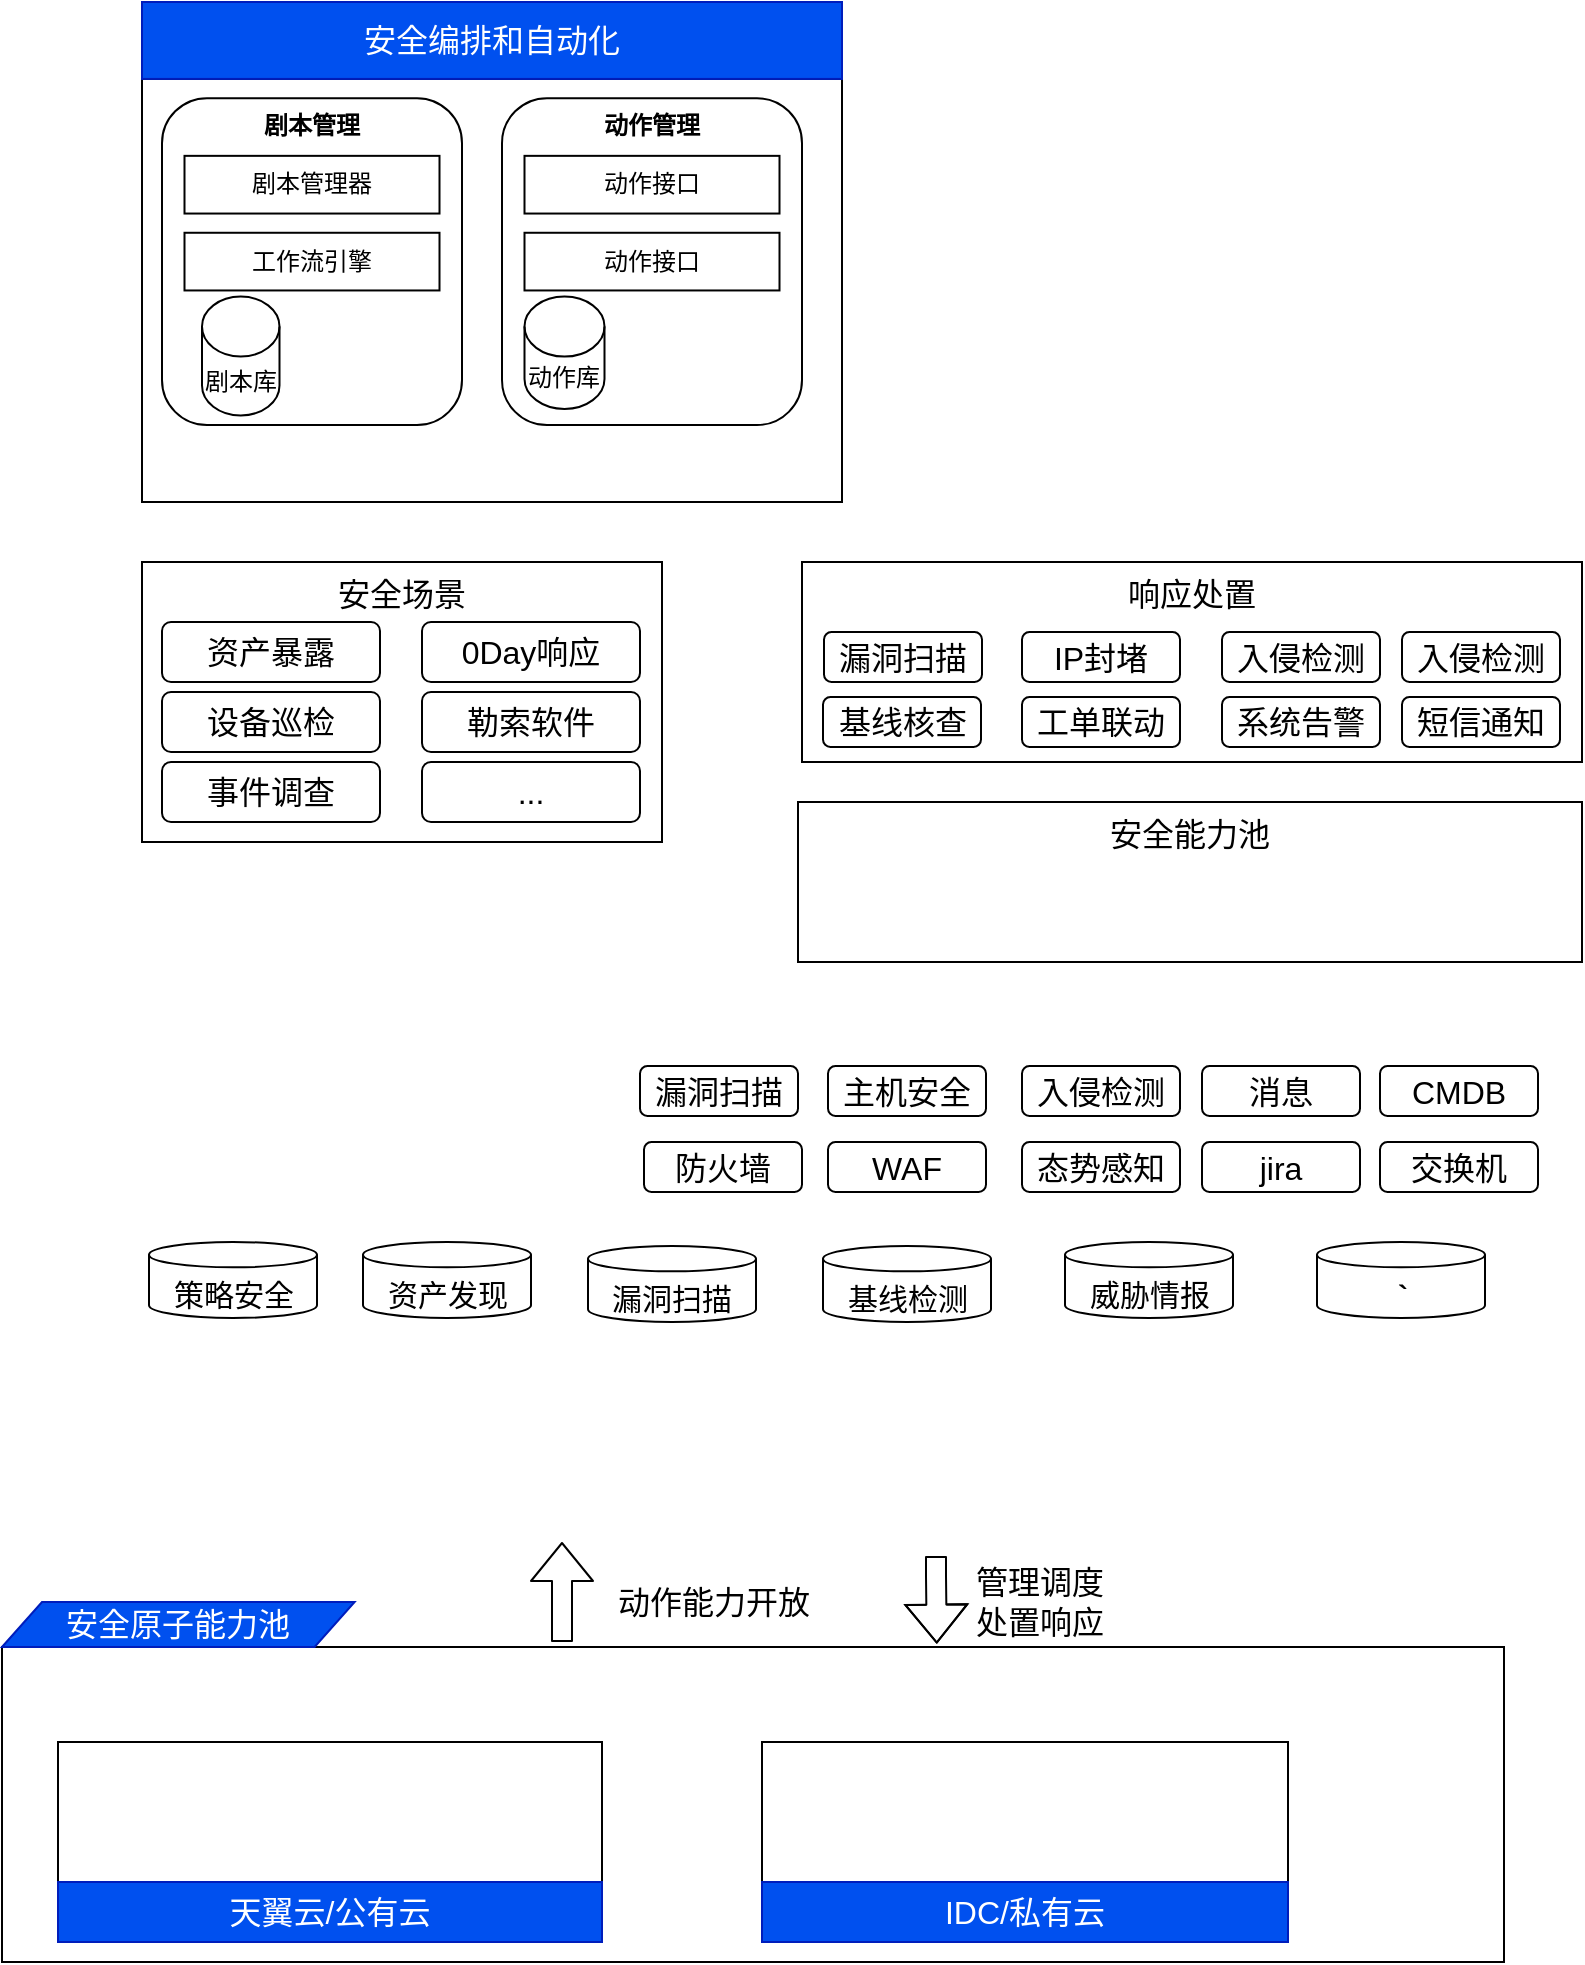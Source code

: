 <mxfile version="14.4.3" type="github">
  <diagram id="lgXi9MjqHc_8DvUxfvyU" name="Page-1">
    <mxGraphModel dx="981" dy="549" grid="1" gridSize="10" guides="1" tooltips="1" connect="1" arrows="1" fold="1" page="1" pageScale="1" pageWidth="827" pageHeight="1169" math="0" shadow="0">
      <root>
        <mxCell id="0" />
        <mxCell id="1" parent="0" />
        <mxCell id="vRhrMkSg3RcB3QoWlwg8-4" value="" style="group;fontStyle=1;fontSize=15;" vertex="1" connectable="0" parent="1">
          <mxGeometry x="100" y="40" width="350" height="250" as="geometry" />
        </mxCell>
        <mxCell id="vRhrMkSg3RcB3QoWlwg8-2" value="" style="rounded=0;whiteSpace=wrap;html=1;" vertex="1" parent="vRhrMkSg3RcB3QoWlwg8-4">
          <mxGeometry y="38.462" width="350" height="211.538" as="geometry" />
        </mxCell>
        <mxCell id="vRhrMkSg3RcB3QoWlwg8-3" value="安全编排和自动化" style="rounded=0;whiteSpace=wrap;html=1;fillColor=#0050ef;strokeColor=#001DBC;fontColor=#ffffff;fontSize=16;" vertex="1" parent="vRhrMkSg3RcB3QoWlwg8-4">
          <mxGeometry width="350" height="38.462" as="geometry" />
        </mxCell>
        <mxCell id="vRhrMkSg3RcB3QoWlwg8-5" value="剧本管理" style="rounded=1;whiteSpace=wrap;html=1;verticalAlign=top;fontStyle=1" vertex="1" parent="vRhrMkSg3RcB3QoWlwg8-4">
          <mxGeometry x="10" y="48.077" width="150" height="163.462" as="geometry" />
        </mxCell>
        <mxCell id="vRhrMkSg3RcB3QoWlwg8-6" value="剧本管理器" style="rounded=0;whiteSpace=wrap;html=1;" vertex="1" parent="vRhrMkSg3RcB3QoWlwg8-4">
          <mxGeometry x="21.25" y="76.923" width="127.5" height="28.846" as="geometry" />
        </mxCell>
        <mxCell id="vRhrMkSg3RcB3QoWlwg8-7" value="工作流引擎" style="rounded=0;whiteSpace=wrap;html=1;" vertex="1" parent="vRhrMkSg3RcB3QoWlwg8-4">
          <mxGeometry x="21.25" y="115.385" width="127.5" height="28.846" as="geometry" />
        </mxCell>
        <mxCell id="vRhrMkSg3RcB3QoWlwg8-15" value="剧本库" style="shape=cylinder3;whiteSpace=wrap;html=1;boundedLbl=1;backgroundOutline=1;size=15;" vertex="1" parent="vRhrMkSg3RcB3QoWlwg8-4">
          <mxGeometry x="30" y="147.31" width="38.75" height="59.42" as="geometry" />
        </mxCell>
        <mxCell id="vRhrMkSg3RcB3QoWlwg8-16" value="动作管理" style="rounded=1;whiteSpace=wrap;html=1;verticalAlign=top;fontStyle=1" vertex="1" parent="vRhrMkSg3RcB3QoWlwg8-4">
          <mxGeometry x="180" y="48.077" width="150" height="163.462" as="geometry" />
        </mxCell>
        <mxCell id="vRhrMkSg3RcB3QoWlwg8-18" value="动作接口" style="rounded=0;whiteSpace=wrap;html=1;" vertex="1" parent="vRhrMkSg3RcB3QoWlwg8-4">
          <mxGeometry x="191.25" y="115.385" width="127.5" height="28.846" as="geometry" />
        </mxCell>
        <mxCell id="vRhrMkSg3RcB3QoWlwg8-19" value="动作库" style="shape=cylinder3;whiteSpace=wrap;html=1;boundedLbl=1;backgroundOutline=1;size=15;" vertex="1" parent="vRhrMkSg3RcB3QoWlwg8-4">
          <mxGeometry x="191.25" y="147.31" width="40" height="56.15" as="geometry" />
        </mxCell>
        <mxCell id="vRhrMkSg3RcB3QoWlwg8-20" value="动作接口" style="rounded=0;whiteSpace=wrap;html=1;" vertex="1" parent="vRhrMkSg3RcB3QoWlwg8-4">
          <mxGeometry x="191.25" y="76.923" width="127.5" height="28.846" as="geometry" />
        </mxCell>
        <mxCell id="vRhrMkSg3RcB3QoWlwg8-21" value="安全场景" style="rounded=0;whiteSpace=wrap;html=1;fontSize=16;verticalAlign=top;" vertex="1" parent="1">
          <mxGeometry x="100" y="320" width="260" height="140" as="geometry" />
        </mxCell>
        <mxCell id="vRhrMkSg3RcB3QoWlwg8-22" value="事件调查" style="rounded=1;whiteSpace=wrap;html=1;fontSize=16;" vertex="1" parent="1">
          <mxGeometry x="110" y="420" width="109" height="30" as="geometry" />
        </mxCell>
        <mxCell id="vRhrMkSg3RcB3QoWlwg8-23" value="设备巡检" style="rounded=1;whiteSpace=wrap;html=1;fontSize=16;" vertex="1" parent="1">
          <mxGeometry x="110" y="385" width="109" height="30" as="geometry" />
        </mxCell>
        <mxCell id="vRhrMkSg3RcB3QoWlwg8-24" value="资产暴露" style="rounded=1;whiteSpace=wrap;html=1;fontSize=16;" vertex="1" parent="1">
          <mxGeometry x="110" y="350" width="109" height="30" as="geometry" />
        </mxCell>
        <mxCell id="vRhrMkSg3RcB3QoWlwg8-25" value="0Day响应" style="rounded=1;whiteSpace=wrap;html=1;fontSize=16;" vertex="1" parent="1">
          <mxGeometry x="240" y="350" width="109" height="30" as="geometry" />
        </mxCell>
        <mxCell id="vRhrMkSg3RcB3QoWlwg8-26" value="勒索软件" style="rounded=1;whiteSpace=wrap;html=1;fontSize=16;" vertex="1" parent="1">
          <mxGeometry x="240" y="385" width="109" height="30" as="geometry" />
        </mxCell>
        <mxCell id="vRhrMkSg3RcB3QoWlwg8-27" value="..." style="rounded=1;whiteSpace=wrap;html=1;fontSize=16;" vertex="1" parent="1">
          <mxGeometry x="240" y="420" width="109" height="30" as="geometry" />
        </mxCell>
        <mxCell id="vRhrMkSg3RcB3QoWlwg8-28" value="响应处置" style="rounded=0;whiteSpace=wrap;html=1;fontSize=16;verticalAlign=top;" vertex="1" parent="1">
          <mxGeometry x="430" y="320" width="390" height="100" as="geometry" />
        </mxCell>
        <mxCell id="vRhrMkSg3RcB3QoWlwg8-30" value="安全能力池" style="rounded=0;whiteSpace=wrap;html=1;fontSize=16;verticalAlign=top;" vertex="1" parent="1">
          <mxGeometry x="428" y="440" width="392" height="80" as="geometry" />
        </mxCell>
        <mxCell id="vRhrMkSg3RcB3QoWlwg8-31" value="策略安全" style="strokeWidth=1;html=1;shape=mxgraph.flowchart.database;whiteSpace=wrap;fontSize=15;verticalAlign=bottom;" vertex="1" parent="1">
          <mxGeometry x="103.5" y="660" width="84" height="38" as="geometry" />
        </mxCell>
        <mxCell id="vRhrMkSg3RcB3QoWlwg8-32" value="资产发现" style="strokeWidth=1;html=1;shape=mxgraph.flowchart.database;whiteSpace=wrap;fontSize=15;verticalAlign=bottom;" vertex="1" parent="1">
          <mxGeometry x="210.5" y="660" width="84" height="38" as="geometry" />
        </mxCell>
        <mxCell id="vRhrMkSg3RcB3QoWlwg8-33" value="漏洞扫描" style="strokeWidth=1;html=1;shape=mxgraph.flowchart.database;whiteSpace=wrap;fontSize=15;verticalAlign=bottom;" vertex="1" parent="1">
          <mxGeometry x="323" y="662" width="84" height="38" as="geometry" />
        </mxCell>
        <mxCell id="vRhrMkSg3RcB3QoWlwg8-34" value="基线检测" style="strokeWidth=1;html=1;shape=mxgraph.flowchart.database;whiteSpace=wrap;fontSize=15;verticalAlign=bottom;" vertex="1" parent="1">
          <mxGeometry x="440.5" y="662" width="84" height="38" as="geometry" />
        </mxCell>
        <mxCell id="vRhrMkSg3RcB3QoWlwg8-35" value="威胁情报" style="strokeWidth=1;html=1;shape=mxgraph.flowchart.database;whiteSpace=wrap;fontSize=15;verticalAlign=bottom;" vertex="1" parent="1">
          <mxGeometry x="561.5" y="660" width="84" height="38" as="geometry" />
        </mxCell>
        <mxCell id="vRhrMkSg3RcB3QoWlwg8-36" value="&lt;b&gt;```&lt;/b&gt;" style="strokeWidth=1;html=1;shape=mxgraph.flowchart.database;whiteSpace=wrap;fontSize=15;verticalAlign=bottom;" vertex="1" parent="1">
          <mxGeometry x="687.5" y="660" width="84" height="38" as="geometry" />
        </mxCell>
        <mxCell id="vRhrMkSg3RcB3QoWlwg8-37" value="漏洞扫描" style="rounded=1;whiteSpace=wrap;html=1;fontSize=16;" vertex="1" parent="1">
          <mxGeometry x="441" y="355" width="79" height="25" as="geometry" />
        </mxCell>
        <mxCell id="vRhrMkSg3RcB3QoWlwg8-38" value="基线核查" style="rounded=1;whiteSpace=wrap;html=1;fontSize=16;" vertex="1" parent="1">
          <mxGeometry x="440.5" y="387.5" width="79" height="25" as="geometry" />
        </mxCell>
        <mxCell id="vRhrMkSg3RcB3QoWlwg8-39" value="IP封堵" style="rounded=1;whiteSpace=wrap;html=1;fontSize=16;" vertex="1" parent="1">
          <mxGeometry x="540" y="355" width="79" height="25" as="geometry" />
        </mxCell>
        <mxCell id="vRhrMkSg3RcB3QoWlwg8-40" value="工单联动" style="rounded=1;whiteSpace=wrap;html=1;fontSize=16;" vertex="1" parent="1">
          <mxGeometry x="540" y="387.5" width="79" height="25" as="geometry" />
        </mxCell>
        <mxCell id="vRhrMkSg3RcB3QoWlwg8-42" value="入侵检测" style="rounded=1;whiteSpace=wrap;html=1;fontSize=16;" vertex="1" parent="1">
          <mxGeometry x="640" y="355" width="79" height="25" as="geometry" />
        </mxCell>
        <mxCell id="vRhrMkSg3RcB3QoWlwg8-43" value="系统告警" style="rounded=1;whiteSpace=wrap;html=1;fontSize=16;" vertex="1" parent="1">
          <mxGeometry x="640" y="387.5" width="79" height="25" as="geometry" />
        </mxCell>
        <mxCell id="vRhrMkSg3RcB3QoWlwg8-44" value="入侵检测" style="rounded=1;whiteSpace=wrap;html=1;fontSize=16;" vertex="1" parent="1">
          <mxGeometry x="730" y="355" width="79" height="25" as="geometry" />
        </mxCell>
        <mxCell id="vRhrMkSg3RcB3QoWlwg8-46" value="漏洞扫描" style="rounded=1;whiteSpace=wrap;html=1;fontSize=16;" vertex="1" parent="1">
          <mxGeometry x="349" y="572" width="79" height="25" as="geometry" />
        </mxCell>
        <mxCell id="vRhrMkSg3RcB3QoWlwg8-47" value="主机安全" style="rounded=1;whiteSpace=wrap;html=1;fontSize=16;" vertex="1" parent="1">
          <mxGeometry x="443" y="572" width="79" height="25" as="geometry" />
        </mxCell>
        <mxCell id="vRhrMkSg3RcB3QoWlwg8-48" value="入侵检测" style="rounded=1;whiteSpace=wrap;html=1;fontSize=16;" vertex="1" parent="1">
          <mxGeometry x="540" y="572" width="79" height="25" as="geometry" />
        </mxCell>
        <mxCell id="vRhrMkSg3RcB3QoWlwg8-49" value="消息" style="rounded=1;whiteSpace=wrap;html=1;fontSize=16;" vertex="1" parent="1">
          <mxGeometry x="630" y="572" width="79" height="25" as="geometry" />
        </mxCell>
        <mxCell id="vRhrMkSg3RcB3QoWlwg8-50" value="CMDB" style="rounded=1;whiteSpace=wrap;html=1;fontSize=16;" vertex="1" parent="1">
          <mxGeometry x="719" y="572" width="79" height="25" as="geometry" />
        </mxCell>
        <mxCell id="vRhrMkSg3RcB3QoWlwg8-51" value="防火墙" style="rounded=1;whiteSpace=wrap;html=1;fontSize=16;" vertex="1" parent="1">
          <mxGeometry x="351" y="610" width="79" height="25" as="geometry" />
        </mxCell>
        <mxCell id="vRhrMkSg3RcB3QoWlwg8-52" value="WAF" style="rounded=1;whiteSpace=wrap;html=1;fontSize=16;" vertex="1" parent="1">
          <mxGeometry x="443" y="610" width="79" height="25" as="geometry" />
        </mxCell>
        <mxCell id="vRhrMkSg3RcB3QoWlwg8-53" value="态势感知" style="rounded=1;whiteSpace=wrap;html=1;fontSize=16;" vertex="1" parent="1">
          <mxGeometry x="540" y="610" width="79" height="25" as="geometry" />
        </mxCell>
        <mxCell id="vRhrMkSg3RcB3QoWlwg8-54" value="jira" style="rounded=1;whiteSpace=wrap;html=1;fontSize=16;" vertex="1" parent="1">
          <mxGeometry x="630" y="610" width="79" height="25" as="geometry" />
        </mxCell>
        <mxCell id="vRhrMkSg3RcB3QoWlwg8-55" value="交换机" style="rounded=1;whiteSpace=wrap;html=1;fontSize=16;" vertex="1" parent="1">
          <mxGeometry x="719" y="610" width="79" height="25" as="geometry" />
        </mxCell>
        <mxCell id="vRhrMkSg3RcB3QoWlwg8-56" value="短信通知" style="rounded=1;whiteSpace=wrap;html=1;fontSize=16;" vertex="1" parent="1">
          <mxGeometry x="730" y="387.5" width="79" height="25" as="geometry" />
        </mxCell>
        <mxCell id="vRhrMkSg3RcB3QoWlwg8-59" value="" style="group" vertex="1" connectable="0" parent="1">
          <mxGeometry x="30" y="840" width="751" height="180" as="geometry" />
        </mxCell>
        <mxCell id="vRhrMkSg3RcB3QoWlwg8-57" value="" style="rounded=0;whiteSpace=wrap;html=1;fontSize=16;" vertex="1" parent="vRhrMkSg3RcB3QoWlwg8-59">
          <mxGeometry y="22.5" width="751" height="157.5" as="geometry" />
        </mxCell>
        <mxCell id="vRhrMkSg3RcB3QoWlwg8-58" value="安全原子能力池" style="shape=parallelogram;perimeter=parallelogramPerimeter;whiteSpace=wrap;html=1;fixedSize=1;fontSize=16;fillColor=#0050ef;strokeColor=#001DBC;fontColor=#ffffff;" vertex="1" parent="vRhrMkSg3RcB3QoWlwg8-59">
          <mxGeometry width="176.305" height="22.5" as="geometry" />
        </mxCell>
        <mxCell id="vRhrMkSg3RcB3QoWlwg8-61" value="动作能力开放" style="text;html=1;strokeColor=none;fillColor=none;align=center;verticalAlign=middle;whiteSpace=wrap;rounded=0;fontSize=16;" vertex="1" parent="vRhrMkSg3RcB3QoWlwg8-59">
          <mxGeometry x="301" y="-10" width="110" height="20" as="geometry" />
        </mxCell>
        <mxCell id="vRhrMkSg3RcB3QoWlwg8-72" value="" style="group" vertex="1" connectable="0" parent="vRhrMkSg3RcB3QoWlwg8-59">
          <mxGeometry x="28" y="70" width="272" height="100" as="geometry" />
        </mxCell>
        <mxCell id="vRhrMkSg3RcB3QoWlwg8-65" value="" style="rounded=0;whiteSpace=wrap;html=1;fontSize=16;" vertex="1" parent="vRhrMkSg3RcB3QoWlwg8-72">
          <mxGeometry width="272" height="100" as="geometry" />
        </mxCell>
        <mxCell id="vRhrMkSg3RcB3QoWlwg8-71" value="天翼云/公有云" style="rounded=0;whiteSpace=wrap;html=1;fontSize=16;fillColor=#0050ef;strokeColor=#001DBC;fontColor=#ffffff;" vertex="1" parent="vRhrMkSg3RcB3QoWlwg8-72">
          <mxGeometry y="70" width="272" height="30" as="geometry" />
        </mxCell>
        <mxCell id="vRhrMkSg3RcB3QoWlwg8-74" value="" style="group" vertex="1" connectable="0" parent="vRhrMkSg3RcB3QoWlwg8-59">
          <mxGeometry x="380" y="70" width="263" height="100" as="geometry" />
        </mxCell>
        <mxCell id="vRhrMkSg3RcB3QoWlwg8-75" value="" style="rounded=0;whiteSpace=wrap;html=1;fontSize=16;" vertex="1" parent="vRhrMkSg3RcB3QoWlwg8-74">
          <mxGeometry width="263" height="100" as="geometry" />
        </mxCell>
        <mxCell id="vRhrMkSg3RcB3QoWlwg8-76" value="IDC/私有云" style="rounded=0;whiteSpace=wrap;html=1;fontSize=16;fillColor=#0050ef;strokeColor=#001DBC;fontColor=#ffffff;" vertex="1" parent="vRhrMkSg3RcB3QoWlwg8-74">
          <mxGeometry y="70" width="263" height="30" as="geometry" />
        </mxCell>
        <mxCell id="vRhrMkSg3RcB3QoWlwg8-60" value="" style="shape=flexArrow;endArrow=classic;html=1;fontSize=16;" edge="1" parent="1">
          <mxGeometry width="50" height="50" relative="1" as="geometry">
            <mxPoint x="310" y="860" as="sourcePoint" />
            <mxPoint x="310" y="810" as="targetPoint" />
          </mxGeometry>
        </mxCell>
        <mxCell id="vRhrMkSg3RcB3QoWlwg8-63" value="" style="shape=flexArrow;endArrow=classic;html=1;fontSize=16;entryX=0.637;entryY=0.008;entryDx=0;entryDy=0;entryPerimeter=0;" edge="1" parent="1">
          <mxGeometry width="50" height="50" relative="1" as="geometry">
            <mxPoint x="497" y="817" as="sourcePoint" />
            <mxPoint x="497.387" y="860.76" as="targetPoint" />
            <Array as="points">
              <mxPoint x="497" y="827" />
            </Array>
          </mxGeometry>
        </mxCell>
        <mxCell id="vRhrMkSg3RcB3QoWlwg8-64" value="管理调度处置响应" style="text;html=1;strokeColor=none;fillColor=none;align=center;verticalAlign=middle;whiteSpace=wrap;rounded=0;fontSize=16;" vertex="1" parent="1">
          <mxGeometry x="510" y="830" width="78" height="20" as="geometry" />
        </mxCell>
      </root>
    </mxGraphModel>
  </diagram>
</mxfile>
